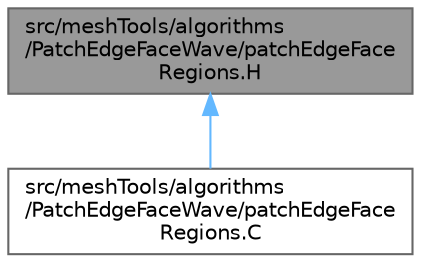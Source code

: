 digraph "src/meshTools/algorithms/PatchEdgeFaceWave/patchEdgeFaceRegions.H"
{
 // LATEX_PDF_SIZE
  bgcolor="transparent";
  edge [fontname=Helvetica,fontsize=10,labelfontname=Helvetica,labelfontsize=10];
  node [fontname=Helvetica,fontsize=10,shape=box,height=0.2,width=0.4];
  Node1 [id="Node000001",label="src/meshTools/algorithms\l/PatchEdgeFaceWave/patchEdgeFace\lRegions.H",height=0.2,width=0.4,color="gray40", fillcolor="grey60", style="filled", fontcolor="black",tooltip=" "];
  Node1 -> Node2 [id="edge1_Node000001_Node000002",dir="back",color="steelblue1",style="solid",tooltip=" "];
  Node2 [id="Node000002",label="src/meshTools/algorithms\l/PatchEdgeFaceWave/patchEdgeFace\lRegions.C",height=0.2,width=0.4,color="grey40", fillcolor="white", style="filled",URL="$patchEdgeFaceRegions_8C.html",tooltip=" "];
}
